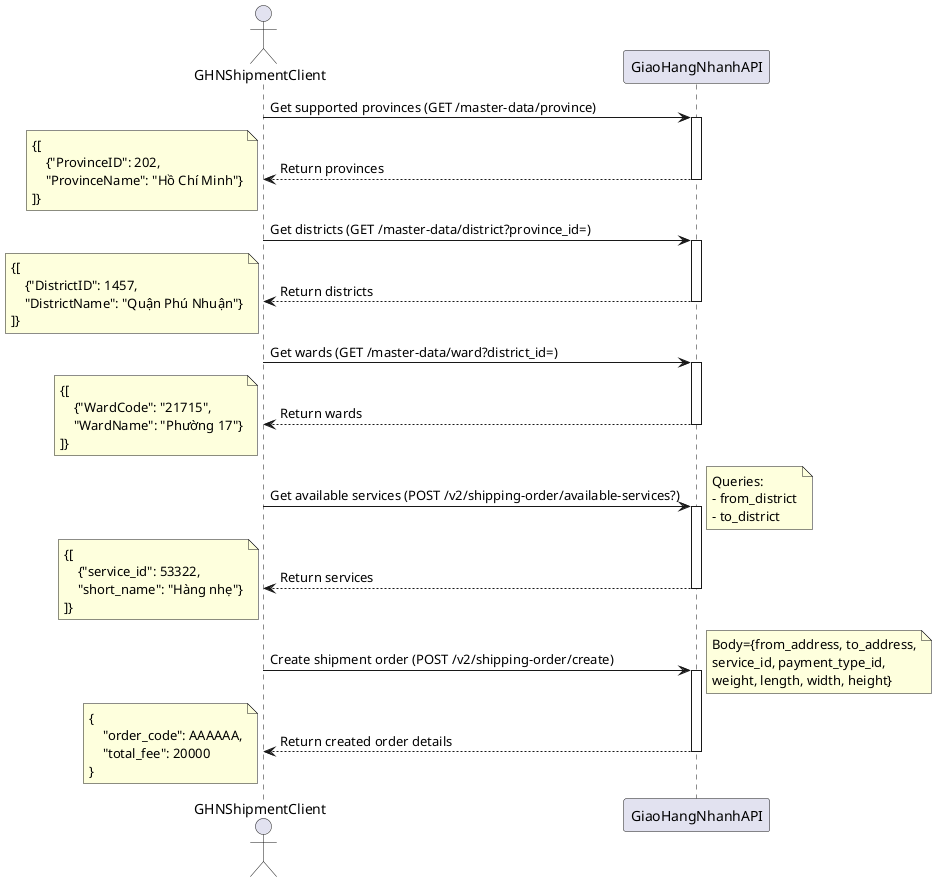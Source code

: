 @startuml create-shipment-order
actor GHNShipmentClient as ghnClient
participant GiaoHangNhanhAPI as ghnAPI
ghnClient -> ghnAPI: Get supported provinces (GET /master-data/province)
activate ghnAPI
ghnAPI --> ghnClient: Return provinces
deactivate ghnAPI
note left
{[
    {"ProvinceID": 202,
    "ProvinceName": "Hồ Chí Minh"}
]}
end note
ghnClient -> ghnAPI: Get districts (GET /master-data/district?province_id=)
activate ghnAPI
ghnAPI --> ghnClient: Return districts
deactivate ghnAPI
note left
{[
    {"DistrictID": 1457,
    "DistrictName": "Quận Phú Nhuận"}
]}
end note
ghnClient -> ghnAPI: Get wards (GET /master-data/ward?district_id=)
activate ghnAPI
ghnAPI --> ghnClient: Return wards
deactivate ghnAPI
note left
{[
    {"WardCode": "21715",
    "WardName": "Phường 17"}
]}
end note
ghnClient -> ghnAPI: Get available services (POST /v2/shipping-order/available-services?)
note right
Queries:
- from_district
- to_district
end note
activate ghnAPI
ghnAPI --> ghnClient: Return services
deactivate ghnAPI
note left
{[
    {"service_id": 53322,
    "short_name": "Hàng nhẹ"}
]}
end note
ghnClient -> ghnAPI: Create shipment order (POST /v2/shipping-order/create)
note right
Body={from_address, to_address,
service_id, payment_type_id,
weight, length, width, height}
end note
activate ghnAPI
ghnAPI --> ghnClient: Return created order details
deactivate ghnAPI
note left
{
    "order_code": AAAAAA,
    "total_fee": 20000
}
end note
@enduml